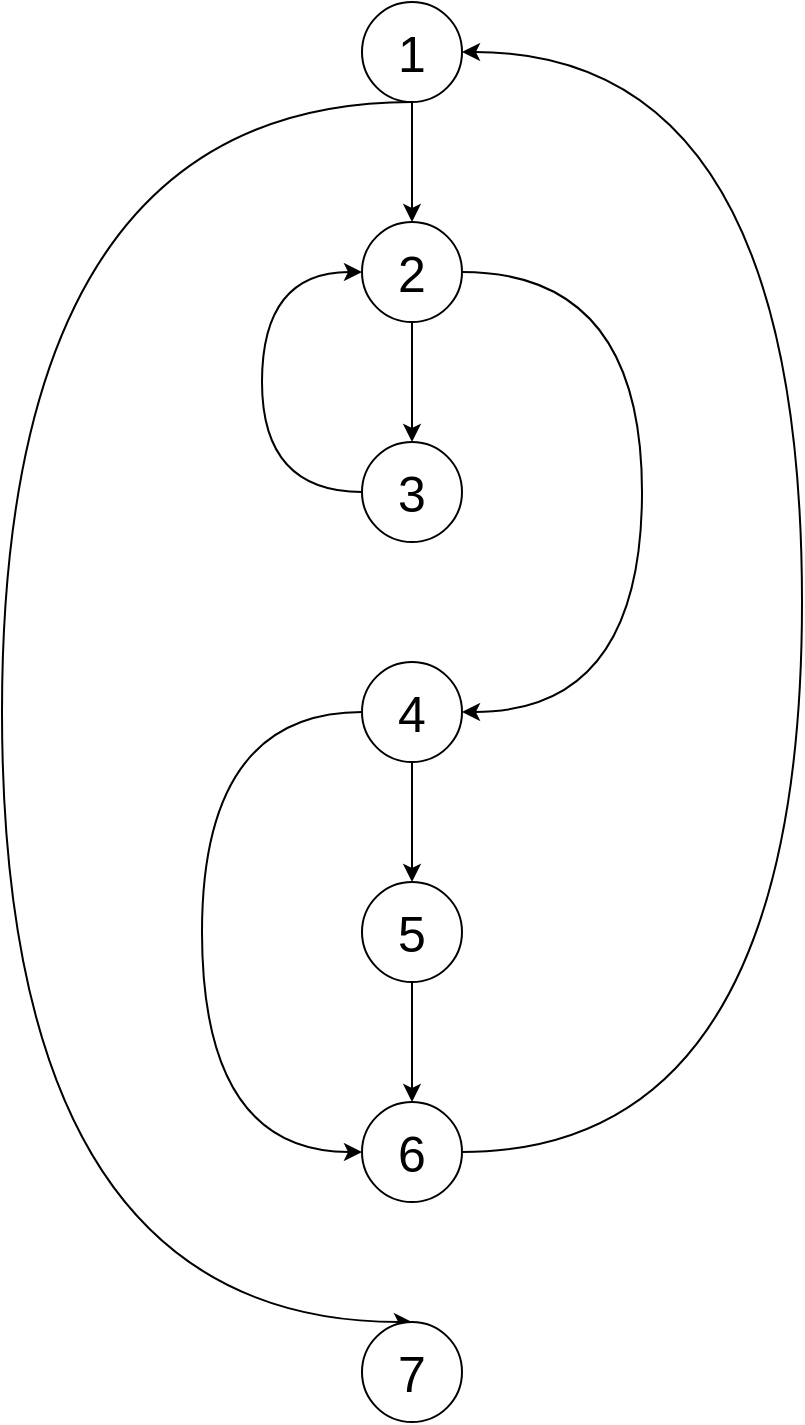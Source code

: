 <mxfile version="12.4.2" type="device" pages="1"><diagram id="bE_Qum8JtA21W0NRjttU" name="第 1 页"><mxGraphModel dx="1259" dy="951" grid="1" gridSize="10" guides="1" tooltips="1" connect="1" arrows="1" fold="1" page="1" pageScale="1" pageWidth="1920" pageHeight="1200" math="0" shadow="0"><root><mxCell id="0"/><mxCell id="1" parent="0"/><mxCell id="NkLewY9uCHc0iXkRl8P--8" style="edgeStyle=orthogonalEdgeStyle;rounded=0;orthogonalLoop=1;jettySize=auto;html=1;exitX=0.5;exitY=1;exitDx=0;exitDy=0;" edge="1" parent="1" source="NkLewY9uCHc0iXkRl8P--1" target="NkLewY9uCHc0iXkRl8P--2"><mxGeometry relative="1" as="geometry"/></mxCell><mxCell id="NkLewY9uCHc0iXkRl8P--9" style="edgeStyle=orthogonalEdgeStyle;rounded=0;orthogonalLoop=1;jettySize=auto;html=1;exitX=0.5;exitY=1;exitDx=0;exitDy=0;entryX=0.5;entryY=0;entryDx=0;entryDy=0;curved=1;" edge="1" parent="1" source="NkLewY9uCHc0iXkRl8P--1" target="NkLewY9uCHc0iXkRl8P--7"><mxGeometry relative="1" as="geometry"><mxPoint x="310" y="770" as="targetPoint"/><Array as="points"><mxPoint x="260" y="150"/><mxPoint x="260" y="760"/></Array></mxGeometry></mxCell><mxCell id="NkLewY9uCHc0iXkRl8P--1" value="&lt;font style=&quot;font-size: 25px&quot;&gt;1&lt;/font&gt;" style="ellipse;whiteSpace=wrap;html=1;aspect=fixed;" vertex="1" parent="1"><mxGeometry x="440" y="100" width="50" height="50" as="geometry"/></mxCell><mxCell id="NkLewY9uCHc0iXkRl8P--10" style="edgeStyle=orthogonalEdgeStyle;curved=1;rounded=0;orthogonalLoop=1;jettySize=auto;html=1;exitX=0.5;exitY=1;exitDx=0;exitDy=0;entryX=0.5;entryY=0;entryDx=0;entryDy=0;" edge="1" parent="1" source="NkLewY9uCHc0iXkRl8P--2" target="NkLewY9uCHc0iXkRl8P--3"><mxGeometry relative="1" as="geometry"/></mxCell><mxCell id="NkLewY9uCHc0iXkRl8P--13" style="edgeStyle=orthogonalEdgeStyle;curved=1;rounded=0;orthogonalLoop=1;jettySize=auto;html=1;exitX=1;exitY=0.5;exitDx=0;exitDy=0;entryX=1;entryY=0.5;entryDx=0;entryDy=0;" edge="1" parent="1" source="NkLewY9uCHc0iXkRl8P--2" target="NkLewY9uCHc0iXkRl8P--4"><mxGeometry relative="1" as="geometry"><Array as="points"><mxPoint x="580" y="235"/><mxPoint x="580" y="455"/></Array></mxGeometry></mxCell><mxCell id="NkLewY9uCHc0iXkRl8P--2" value="&lt;font style=&quot;font-size: 25px&quot;&gt;2&lt;/font&gt;" style="ellipse;whiteSpace=wrap;html=1;aspect=fixed;" vertex="1" parent="1"><mxGeometry x="440" y="210" width="50" height="50" as="geometry"/></mxCell><mxCell id="NkLewY9uCHc0iXkRl8P--14" style="edgeStyle=orthogonalEdgeStyle;curved=1;rounded=0;orthogonalLoop=1;jettySize=auto;html=1;exitX=0;exitY=0.5;exitDx=0;exitDy=0;entryX=0;entryY=0.5;entryDx=0;entryDy=0;" edge="1" parent="1" source="NkLewY9uCHc0iXkRl8P--3" target="NkLewY9uCHc0iXkRl8P--2"><mxGeometry relative="1" as="geometry"><Array as="points"><mxPoint x="390" y="345"/><mxPoint x="390" y="235"/></Array></mxGeometry></mxCell><mxCell id="NkLewY9uCHc0iXkRl8P--3" value="&lt;font style=&quot;font-size: 25px&quot;&gt;3&lt;/font&gt;" style="ellipse;whiteSpace=wrap;html=1;aspect=fixed;" vertex="1" parent="1"><mxGeometry x="440" y="320" width="50" height="50" as="geometry"/></mxCell><mxCell id="NkLewY9uCHc0iXkRl8P--17" style="edgeStyle=orthogonalEdgeStyle;curved=1;rounded=0;orthogonalLoop=1;jettySize=auto;html=1;exitX=0.5;exitY=1;exitDx=0;exitDy=0;entryX=0.5;entryY=0;entryDx=0;entryDy=0;" edge="1" parent="1" source="NkLewY9uCHc0iXkRl8P--4" target="NkLewY9uCHc0iXkRl8P--5"><mxGeometry relative="1" as="geometry"/></mxCell><mxCell id="NkLewY9uCHc0iXkRl8P--18" style="edgeStyle=orthogonalEdgeStyle;curved=1;rounded=0;orthogonalLoop=1;jettySize=auto;html=1;exitX=0;exitY=0.5;exitDx=0;exitDy=0;entryX=0;entryY=0.5;entryDx=0;entryDy=0;" edge="1" parent="1" source="NkLewY9uCHc0iXkRl8P--4" target="NkLewY9uCHc0iXkRl8P--6"><mxGeometry relative="1" as="geometry"><Array as="points"><mxPoint x="360" y="455"/><mxPoint x="360" y="675"/></Array></mxGeometry></mxCell><mxCell id="NkLewY9uCHc0iXkRl8P--4" value="&lt;font style=&quot;font-size: 25px&quot;&gt;4&lt;/font&gt;" style="ellipse;whiteSpace=wrap;html=1;aspect=fixed;" vertex="1" parent="1"><mxGeometry x="440" y="430" width="50" height="50" as="geometry"/></mxCell><mxCell id="NkLewY9uCHc0iXkRl8P--19" style="edgeStyle=orthogonalEdgeStyle;curved=1;rounded=0;orthogonalLoop=1;jettySize=auto;html=1;exitX=0.5;exitY=1;exitDx=0;exitDy=0;entryX=0.5;entryY=0;entryDx=0;entryDy=0;" edge="1" parent="1" source="NkLewY9uCHc0iXkRl8P--5" target="NkLewY9uCHc0iXkRl8P--6"><mxGeometry relative="1" as="geometry"/></mxCell><mxCell id="NkLewY9uCHc0iXkRl8P--5" value="&lt;font style=&quot;font-size: 25px&quot;&gt;5&lt;/font&gt;&lt;span style=&quot;color: rgba(0 , 0 , 0 , 0) ; font-family: monospace ; font-size: 0px ; white-space: nowrap&quot;&gt;%3CmxGraphModel%3E%3Croot%3E%3CmxCell%20id%3D%220%22%2F%3E%3CmxCell%20id%3D%221%22%20parent%3D%220%22%2F%3E%3CmxCell%20id%3D%222%22%20value%3D%22%26lt%3Bfont%20style%3D%26quot%3Bfont-size%3A%2025px%26quot%3B%26gt%3B3%26lt%3B%2Ffont%26gt%3B%22%20style%3D%22ellipse%3BwhiteSpace%3Dwrap%3Bhtml%3D1%3Baspect%3Dfixed%3B%22%20vertex%3D%221%22%20parent%3D%221%22%3E%3CmxGeometry%20x%3D%22440%22%20y%3D%22240%22%20width%3D%2250%22%20height%3D%2250%22%20as%3D%22geometry%22%2F%3E%3C%2FmxCell%3E%3C%2Froot%3E%3C%2FmxGraphModel%3E&lt;/span&gt;" style="ellipse;whiteSpace=wrap;html=1;aspect=fixed;" vertex="1" parent="1"><mxGeometry x="440" y="540" width="50" height="50" as="geometry"/></mxCell><mxCell id="NkLewY9uCHc0iXkRl8P--20" style="edgeStyle=orthogonalEdgeStyle;curved=1;rounded=0;orthogonalLoop=1;jettySize=auto;html=1;exitX=1;exitY=0.5;exitDx=0;exitDy=0;entryX=1;entryY=0.5;entryDx=0;entryDy=0;" edge="1" parent="1" source="NkLewY9uCHc0iXkRl8P--6" target="NkLewY9uCHc0iXkRl8P--1"><mxGeometry relative="1" as="geometry"><Array as="points"><mxPoint x="660" y="675"/><mxPoint x="660" y="125"/></Array></mxGeometry></mxCell><mxCell id="NkLewY9uCHc0iXkRl8P--6" value="&lt;font style=&quot;font-size: 25px&quot;&gt;6&lt;/font&gt;" style="ellipse;whiteSpace=wrap;html=1;aspect=fixed;" vertex="1" parent="1"><mxGeometry x="440" y="650" width="50" height="50" as="geometry"/></mxCell><mxCell id="NkLewY9uCHc0iXkRl8P--7" value="&lt;font style=&quot;font-size: 25px&quot;&gt;7&lt;/font&gt;" style="ellipse;whiteSpace=wrap;html=1;aspect=fixed;" vertex="1" parent="1"><mxGeometry x="440" y="760" width="50" height="50" as="geometry"/></mxCell></root></mxGraphModel></diagram></mxfile>